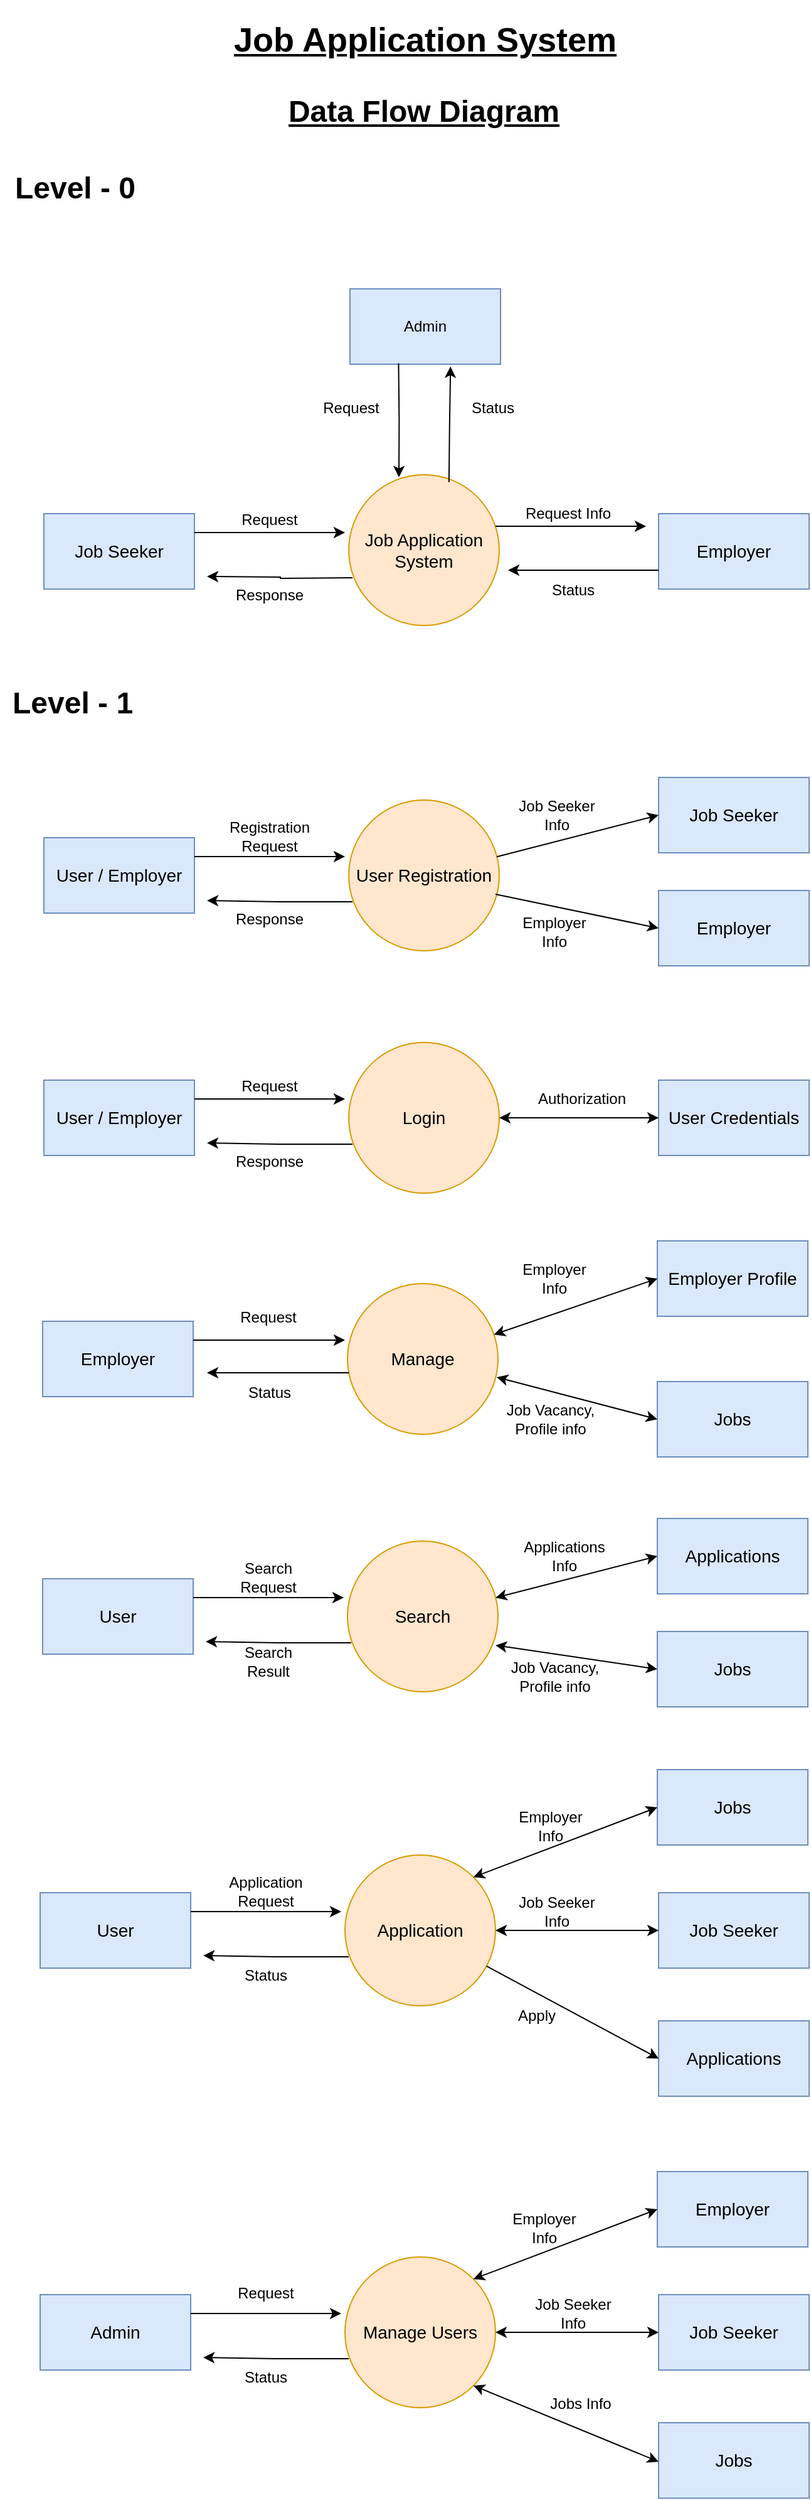 <mxfile version="22.1.11" type="github" pages="2">
  <diagram name="DFD" id="n0FZbdHuvzvqF5hNi4Mt">
    <mxGraphModel dx="1173" dy="613" grid="1" gridSize="10" guides="1" tooltips="1" connect="1" arrows="1" fold="1" page="1" pageScale="1" pageWidth="850" pageHeight="1100" math="0" shadow="0">
      <root>
        <mxCell id="0" />
        <mxCell id="1" parent="0" />
        <mxCell id="ZXx62WjoBj0hGwNEn4ZQ-1" value="&lt;h1&gt;&lt;font style=&quot;font-size: 27px;&quot;&gt;Job Application System&lt;/font&gt;&lt;/h1&gt;" style="text;html=1;strokeColor=none;fillColor=none;spacing=5;spacingTop=-20;whiteSpace=wrap;overflow=hidden;rounded=0;align=center;fontStyle=4" parent="1" vertex="1">
          <mxGeometry x="289" y="40" width="330" height="40" as="geometry" />
        </mxCell>
        <mxCell id="ZXx62WjoBj0hGwNEn4ZQ-2" value="&lt;h1&gt;Data Flow Diagram&lt;/h1&gt;" style="text;html=1;strokeColor=none;fillColor=none;spacing=5;spacingTop=-20;whiteSpace=wrap;overflow=hidden;rounded=0;align=center;fontStyle=4" parent="1" vertex="1">
          <mxGeometry x="328" y="99" width="250" height="40" as="geometry" />
        </mxCell>
        <mxCell id="ZXx62WjoBj0hGwNEn4ZQ-3" value="&lt;h1&gt;Level - 0&lt;/h1&gt;" style="text;html=1;strokeColor=none;fillColor=none;spacing=5;spacingTop=-20;whiteSpace=wrap;overflow=hidden;rounded=0;align=center;" parent="1" vertex="1">
          <mxGeometry x="115" y="160" width="120" height="40" as="geometry" />
        </mxCell>
        <mxCell id="ZXx62WjoBj0hGwNEn4ZQ-5" value="&lt;font style=&quot;font-size: 14px;&quot;&gt;Job Seeker&lt;/font&gt;" style="rounded=0;whiteSpace=wrap;html=1;fillColor=#dae8fc;strokeColor=#6c8ebf;" parent="1" vertex="1">
          <mxGeometry x="150" y="439" width="120" height="60" as="geometry" />
        </mxCell>
        <mxCell id="ZXx62WjoBj0hGwNEn4ZQ-6" value="&lt;font style=&quot;font-size: 14px;&quot;&gt;Job Application System&lt;/font&gt;" style="ellipse;whiteSpace=wrap;html=1;aspect=fixed;fillColor=#ffe6cc;strokeColor=#d79b00;" parent="1" vertex="1">
          <mxGeometry x="393" y="408" width="120" height="120" as="geometry" />
        </mxCell>
        <mxCell id="ZXx62WjoBj0hGwNEn4ZQ-7" value="&lt;font style=&quot;font-size: 14px;&quot;&gt;Employer&lt;/font&gt;" style="rounded=0;whiteSpace=wrap;html=1;fillColor=#dae8fc;strokeColor=#6c8ebf;" parent="1" vertex="1">
          <mxGeometry x="640" y="439" width="120" height="60" as="geometry" />
        </mxCell>
        <mxCell id="ZXx62WjoBj0hGwNEn4ZQ-13" value="" style="endArrow=classic;html=1;rounded=0;edgeStyle=orthogonalEdgeStyle;exitX=1;exitY=0.25;exitDx=0;exitDy=0;" parent="1" source="ZXx62WjoBj0hGwNEn4ZQ-5" edge="1">
          <mxGeometry width="50" height="50" relative="1" as="geometry">
            <mxPoint x="300" y="489" as="sourcePoint" />
            <mxPoint x="390" y="454" as="targetPoint" />
          </mxGeometry>
        </mxCell>
        <mxCell id="ZXx62WjoBj0hGwNEn4ZQ-14" value="" style="endArrow=classic;html=1;rounded=0;edgeStyle=orthogonalEdgeStyle;exitX=0.975;exitY=0.333;exitDx=0;exitDy=0;exitPerimeter=0;" parent="1" edge="1">
          <mxGeometry width="50" height="50" relative="1" as="geometry">
            <mxPoint x="510" y="448.96" as="sourcePoint" />
            <mxPoint x="630" y="449" as="targetPoint" />
          </mxGeometry>
        </mxCell>
        <mxCell id="ZXx62WjoBj0hGwNEn4ZQ-15" value="" style="endArrow=classic;html=1;rounded=0;edgeStyle=orthogonalEdgeStyle;exitX=0;exitY=0.75;exitDx=0;exitDy=0;" parent="1" source="ZXx62WjoBj0hGwNEn4ZQ-7" edge="1">
          <mxGeometry width="50" height="50" relative="1" as="geometry">
            <mxPoint x="550" y="519" as="sourcePoint" />
            <mxPoint x="520" y="484" as="targetPoint" />
          </mxGeometry>
        </mxCell>
        <mxCell id="ZXx62WjoBj0hGwNEn4ZQ-16" value="" style="endArrow=classic;html=1;rounded=0;edgeStyle=orthogonalEdgeStyle;exitX=0.025;exitY=0.675;exitDx=0;exitDy=0;exitPerimeter=0;" parent="1" edge="1">
          <mxGeometry width="50" height="50" relative="1" as="geometry">
            <mxPoint x="396" y="490" as="sourcePoint" />
            <mxPoint x="280" y="489" as="targetPoint" />
          </mxGeometry>
        </mxCell>
        <mxCell id="ZXx62WjoBj0hGwNEn4ZQ-17" value="Request" style="text;html=1;strokeColor=none;fillColor=none;align=center;verticalAlign=middle;whiteSpace=wrap;rounded=0;" parent="1" vertex="1">
          <mxGeometry x="300" y="429" width="60" height="30" as="geometry" />
        </mxCell>
        <mxCell id="ZXx62WjoBj0hGwNEn4ZQ-18" value="Request Info" style="text;html=1;strokeColor=none;fillColor=none;align=center;verticalAlign=middle;whiteSpace=wrap;rounded=0;" parent="1" vertex="1">
          <mxGeometry x="528" y="424" width="80" height="30" as="geometry" />
        </mxCell>
        <mxCell id="ZXx62WjoBj0hGwNEn4ZQ-19" value="Response" style="text;html=1;strokeColor=none;fillColor=none;align=center;verticalAlign=middle;whiteSpace=wrap;rounded=0;" parent="1" vertex="1">
          <mxGeometry x="300" y="489" width="60" height="30" as="geometry" />
        </mxCell>
        <mxCell id="ZXx62WjoBj0hGwNEn4ZQ-20" value="Status" style="text;html=1;strokeColor=none;fillColor=none;align=center;verticalAlign=middle;whiteSpace=wrap;rounded=0;" parent="1" vertex="1">
          <mxGeometry x="542" y="485" width="60" height="30" as="geometry" />
        </mxCell>
        <mxCell id="ZXx62WjoBj0hGwNEn4ZQ-21" value="&lt;h1&gt;Level - 1&lt;/h1&gt;" style="text;html=1;strokeColor=none;fillColor=none;spacing=5;spacingTop=-20;whiteSpace=wrap;overflow=hidden;rounded=0;" parent="1" vertex="1">
          <mxGeometry x="120" y="570" width="110" height="40" as="geometry" />
        </mxCell>
        <mxCell id="ZXx62WjoBj0hGwNEn4ZQ-22" value="&lt;span style=&quot;font-size: 14px;&quot;&gt;User / Employer&lt;/span&gt;" style="rounded=0;whiteSpace=wrap;html=1;fillColor=#dae8fc;strokeColor=#6c8ebf;" parent="1" vertex="1">
          <mxGeometry x="150" y="890" width="120" height="60" as="geometry" />
        </mxCell>
        <mxCell id="ZXx62WjoBj0hGwNEn4ZQ-23" value="&lt;font style=&quot;font-size: 14px;&quot;&gt;Login&lt;/font&gt;" style="ellipse;whiteSpace=wrap;html=1;aspect=fixed;fillColor=#ffe6cc;strokeColor=#d79b00;" parent="1" vertex="1">
          <mxGeometry x="393" y="860" width="120" height="120" as="geometry" />
        </mxCell>
        <mxCell id="ZXx62WjoBj0hGwNEn4ZQ-24" value="&lt;font style=&quot;font-size: 14px;&quot;&gt;User Credentials&lt;/font&gt;" style="rounded=0;whiteSpace=wrap;html=1;fillColor=#dae8fc;strokeColor=#6c8ebf;" parent="1" vertex="1">
          <mxGeometry x="640" y="890" width="120" height="60" as="geometry" />
        </mxCell>
        <mxCell id="ZXx62WjoBj0hGwNEn4ZQ-25" value="" style="endArrow=classic;html=1;rounded=0;edgeStyle=orthogonalEdgeStyle;exitX=1;exitY=0.25;exitDx=0;exitDy=0;" parent="1" source="ZXx62WjoBj0hGwNEn4ZQ-22" edge="1">
          <mxGeometry width="50" height="50" relative="1" as="geometry">
            <mxPoint x="300" y="940" as="sourcePoint" />
            <mxPoint x="390" y="905" as="targetPoint" />
          </mxGeometry>
        </mxCell>
        <mxCell id="ZXx62WjoBj0hGwNEn4ZQ-28" value="" style="endArrow=classic;html=1;rounded=0;edgeStyle=orthogonalEdgeStyle;exitX=0.025;exitY=0.675;exitDx=0;exitDy=0;exitPerimeter=0;" parent="1" source="ZXx62WjoBj0hGwNEn4ZQ-23" edge="1">
          <mxGeometry width="50" height="50" relative="1" as="geometry">
            <mxPoint x="280" y="990" as="sourcePoint" />
            <mxPoint x="280" y="940" as="targetPoint" />
          </mxGeometry>
        </mxCell>
        <mxCell id="ZXx62WjoBj0hGwNEn4ZQ-29" value="Request" style="text;html=1;strokeColor=none;fillColor=none;align=center;verticalAlign=middle;whiteSpace=wrap;rounded=0;" parent="1" vertex="1">
          <mxGeometry x="300" y="880" width="60" height="30" as="geometry" />
        </mxCell>
        <mxCell id="ZXx62WjoBj0hGwNEn4ZQ-30" value="Authorization" style="text;html=1;strokeColor=none;fillColor=none;align=center;verticalAlign=middle;whiteSpace=wrap;rounded=0;" parent="1" vertex="1">
          <mxGeometry x="539" y="890" width="80" height="30" as="geometry" />
        </mxCell>
        <mxCell id="ZXx62WjoBj0hGwNEn4ZQ-31" value="Response" style="text;html=1;strokeColor=none;fillColor=none;align=center;verticalAlign=middle;whiteSpace=wrap;rounded=0;" parent="1" vertex="1">
          <mxGeometry x="300" y="940" width="60" height="30" as="geometry" />
        </mxCell>
        <mxCell id="ZXx62WjoBj0hGwNEn4ZQ-33" value="" style="endArrow=classic;startArrow=classic;html=1;rounded=0;edgeStyle=orthogonalEdgeStyle;entryX=0;entryY=0.5;entryDx=0;entryDy=0;exitX=1;exitY=0.5;exitDx=0;exitDy=0;" parent="1" source="ZXx62WjoBj0hGwNEn4ZQ-23" target="ZXx62WjoBj0hGwNEn4ZQ-24" edge="1">
          <mxGeometry width="50" height="50" relative="1" as="geometry">
            <mxPoint x="550" y="970" as="sourcePoint" />
            <mxPoint x="600" y="920" as="targetPoint" />
          </mxGeometry>
        </mxCell>
        <mxCell id="ZXx62WjoBj0hGwNEn4ZQ-34" value="&lt;span style=&quot;font-size: 14px;&quot;&gt;User / Employer&lt;/span&gt;" style="rounded=0;whiteSpace=wrap;html=1;fillColor=#dae8fc;strokeColor=#6c8ebf;" parent="1" vertex="1">
          <mxGeometry x="150" y="697" width="120" height="60" as="geometry" />
        </mxCell>
        <mxCell id="ZXx62WjoBj0hGwNEn4ZQ-35" value="&lt;span style=&quot;font-size: 14px;&quot;&gt;User Registration&lt;/span&gt;" style="ellipse;whiteSpace=wrap;html=1;aspect=fixed;fillColor=#ffe6cc;strokeColor=#d79b00;" parent="1" vertex="1">
          <mxGeometry x="393" y="667" width="120" height="120" as="geometry" />
        </mxCell>
        <mxCell id="ZXx62WjoBj0hGwNEn4ZQ-36" value="&lt;font style=&quot;font-size: 14px;&quot;&gt;Job Seeker&lt;/font&gt;" style="rounded=0;whiteSpace=wrap;html=1;fillColor=#dae8fc;strokeColor=#6c8ebf;" parent="1" vertex="1">
          <mxGeometry x="640" y="649" width="120" height="60" as="geometry" />
        </mxCell>
        <mxCell id="ZXx62WjoBj0hGwNEn4ZQ-37" value="" style="endArrow=classic;html=1;rounded=0;edgeStyle=orthogonalEdgeStyle;exitX=1;exitY=0.25;exitDx=0;exitDy=0;" parent="1" source="ZXx62WjoBj0hGwNEn4ZQ-34" edge="1">
          <mxGeometry width="50" height="50" relative="1" as="geometry">
            <mxPoint x="300" y="747" as="sourcePoint" />
            <mxPoint x="390" y="712" as="targetPoint" />
          </mxGeometry>
        </mxCell>
        <mxCell id="ZXx62WjoBj0hGwNEn4ZQ-38" value="" style="endArrow=classic;html=1;rounded=0;edgeStyle=orthogonalEdgeStyle;exitX=0.025;exitY=0.675;exitDx=0;exitDy=0;exitPerimeter=0;" parent="1" source="ZXx62WjoBj0hGwNEn4ZQ-35" edge="1">
          <mxGeometry width="50" height="50" relative="1" as="geometry">
            <mxPoint x="280" y="797" as="sourcePoint" />
            <mxPoint x="280" y="747" as="targetPoint" />
          </mxGeometry>
        </mxCell>
        <mxCell id="ZXx62WjoBj0hGwNEn4ZQ-39" value="Registration Request" style="text;html=1;strokeColor=none;fillColor=none;align=center;verticalAlign=middle;whiteSpace=wrap;rounded=0;" parent="1" vertex="1">
          <mxGeometry x="300" y="681" width="60" height="30" as="geometry" />
        </mxCell>
        <mxCell id="ZXx62WjoBj0hGwNEn4ZQ-41" value="Response" style="text;html=1;strokeColor=none;fillColor=none;align=center;verticalAlign=middle;whiteSpace=wrap;rounded=0;" parent="1" vertex="1">
          <mxGeometry x="300" y="747" width="60" height="30" as="geometry" />
        </mxCell>
        <mxCell id="ZXx62WjoBj0hGwNEn4ZQ-44" value="&lt;font style=&quot;font-size: 14px;&quot;&gt;Employer&lt;/font&gt;" style="rounded=0;whiteSpace=wrap;html=1;fillColor=#dae8fc;strokeColor=#6c8ebf;" parent="1" vertex="1">
          <mxGeometry x="640" y="739" width="120" height="60" as="geometry" />
        </mxCell>
        <mxCell id="ZXx62WjoBj0hGwNEn4ZQ-48" value="Job Seeker Info" style="text;html=1;strokeColor=none;fillColor=none;align=center;verticalAlign=middle;whiteSpace=wrap;rounded=0;" parent="1" vertex="1">
          <mxGeometry x="523" y="664" width="72" height="30" as="geometry" />
        </mxCell>
        <mxCell id="ZXx62WjoBj0hGwNEn4ZQ-49" value="Employer Info" style="text;html=1;strokeColor=none;fillColor=none;align=center;verticalAlign=middle;whiteSpace=wrap;rounded=0;" parent="1" vertex="1">
          <mxGeometry x="527" y="757" width="60" height="30" as="geometry" />
        </mxCell>
        <mxCell id="rvOceuUh3xd4G9wwaCa7-1" value="&lt;span style=&quot;font-size: 14px;&quot;&gt;User&lt;/span&gt;" style="rounded=0;whiteSpace=wrap;html=1;fillColor=#dae8fc;strokeColor=#6c8ebf;" parent="1" vertex="1">
          <mxGeometry x="149" y="1287" width="120" height="60" as="geometry" />
        </mxCell>
        <mxCell id="rvOceuUh3xd4G9wwaCa7-2" value="&lt;span style=&quot;font-size: 14px;&quot;&gt;Search&lt;/span&gt;" style="ellipse;whiteSpace=wrap;html=1;aspect=fixed;fillColor=#ffe6cc;strokeColor=#d79b00;" parent="1" vertex="1">
          <mxGeometry x="392" y="1257" width="120" height="120" as="geometry" />
        </mxCell>
        <mxCell id="rvOceuUh3xd4G9wwaCa7-3" value="&lt;font style=&quot;font-size: 14px;&quot;&gt;Applications&lt;/font&gt;" style="rounded=0;whiteSpace=wrap;html=1;fillColor=#dae8fc;strokeColor=#6c8ebf;" parent="1" vertex="1">
          <mxGeometry x="639" y="1239" width="120" height="60" as="geometry" />
        </mxCell>
        <mxCell id="rvOceuUh3xd4G9wwaCa7-4" value="" style="endArrow=classic;html=1;rounded=0;edgeStyle=orthogonalEdgeStyle;exitX=1;exitY=0.25;exitDx=0;exitDy=0;" parent="1" source="rvOceuUh3xd4G9wwaCa7-1" edge="1">
          <mxGeometry width="50" height="50" relative="1" as="geometry">
            <mxPoint x="299" y="1337" as="sourcePoint" />
            <mxPoint x="389" y="1302" as="targetPoint" />
          </mxGeometry>
        </mxCell>
        <mxCell id="rvOceuUh3xd4G9wwaCa7-5" value="" style="endArrow=classic;html=1;rounded=0;edgeStyle=orthogonalEdgeStyle;exitX=0.025;exitY=0.675;exitDx=0;exitDy=0;exitPerimeter=0;" parent="1" source="rvOceuUh3xd4G9wwaCa7-2" edge="1">
          <mxGeometry width="50" height="50" relative="1" as="geometry">
            <mxPoint x="279" y="1387" as="sourcePoint" />
            <mxPoint x="279" y="1337" as="targetPoint" />
          </mxGeometry>
        </mxCell>
        <mxCell id="rvOceuUh3xd4G9wwaCa7-6" value="Search&lt;br&gt;Request" style="text;html=1;strokeColor=none;fillColor=none;align=center;verticalAlign=middle;whiteSpace=wrap;rounded=0;" parent="1" vertex="1">
          <mxGeometry x="299" y="1271" width="60" height="30" as="geometry" />
        </mxCell>
        <mxCell id="rvOceuUh3xd4G9wwaCa7-7" value="Search Result" style="text;html=1;strokeColor=none;fillColor=none;align=center;verticalAlign=middle;whiteSpace=wrap;rounded=0;" parent="1" vertex="1">
          <mxGeometry x="299" y="1338" width="60" height="30" as="geometry" />
        </mxCell>
        <mxCell id="rvOceuUh3xd4G9wwaCa7-8" value="&lt;font style=&quot;font-size: 14px;&quot;&gt;Jobs&lt;/font&gt;" style="rounded=0;whiteSpace=wrap;html=1;fillColor=#dae8fc;strokeColor=#6c8ebf;" parent="1" vertex="1">
          <mxGeometry x="639" y="1329" width="120" height="60" as="geometry" />
        </mxCell>
        <mxCell id="rvOceuUh3xd4G9wwaCa7-10" value="Applications Info" style="text;html=1;strokeColor=none;fillColor=none;align=center;verticalAlign=middle;whiteSpace=wrap;rounded=0;" parent="1" vertex="1">
          <mxGeometry x="529" y="1254" width="72" height="30" as="geometry" />
        </mxCell>
        <mxCell id="rvOceuUh3xd4G9wwaCa7-11" value="Job Vacancy, Profile info" style="text;html=1;strokeColor=none;fillColor=none;align=center;verticalAlign=middle;whiteSpace=wrap;rounded=0;" parent="1" vertex="1">
          <mxGeometry x="517" y="1350" width="81" height="30" as="geometry" />
        </mxCell>
        <mxCell id="rvOceuUh3xd4G9wwaCa7-16" value="&lt;span style=&quot;font-size: 14px;&quot;&gt;User&lt;/span&gt;" style="rounded=0;whiteSpace=wrap;html=1;fillColor=#dae8fc;strokeColor=#6c8ebf;" parent="1" vertex="1">
          <mxGeometry x="147" y="1537" width="120" height="60" as="geometry" />
        </mxCell>
        <mxCell id="rvOceuUh3xd4G9wwaCa7-17" value="&lt;span style=&quot;font-size: 14px;&quot;&gt;Application&lt;/span&gt;" style="ellipse;whiteSpace=wrap;html=1;aspect=fixed;fillColor=#ffe6cc;strokeColor=#d79b00;" parent="1" vertex="1">
          <mxGeometry x="390" y="1507" width="120" height="120" as="geometry" />
        </mxCell>
        <mxCell id="rvOceuUh3xd4G9wwaCa7-18" value="&lt;font style=&quot;font-size: 14px;&quot;&gt;Jobs&lt;/font&gt;" style="rounded=0;whiteSpace=wrap;html=1;fillColor=#dae8fc;strokeColor=#6c8ebf;" parent="1" vertex="1">
          <mxGeometry x="639" y="1439" width="120" height="60" as="geometry" />
        </mxCell>
        <mxCell id="rvOceuUh3xd4G9wwaCa7-19" value="" style="endArrow=classic;html=1;rounded=0;edgeStyle=orthogonalEdgeStyle;exitX=1;exitY=0.25;exitDx=0;exitDy=0;" parent="1" source="rvOceuUh3xd4G9wwaCa7-16" edge="1">
          <mxGeometry width="50" height="50" relative="1" as="geometry">
            <mxPoint x="297" y="1587" as="sourcePoint" />
            <mxPoint x="387" y="1552" as="targetPoint" />
          </mxGeometry>
        </mxCell>
        <mxCell id="rvOceuUh3xd4G9wwaCa7-20" value="" style="endArrow=classic;html=1;rounded=0;edgeStyle=orthogonalEdgeStyle;exitX=0.025;exitY=0.675;exitDx=0;exitDy=0;exitPerimeter=0;" parent="1" source="rvOceuUh3xd4G9wwaCa7-17" edge="1">
          <mxGeometry width="50" height="50" relative="1" as="geometry">
            <mxPoint x="277" y="1637" as="sourcePoint" />
            <mxPoint x="277" y="1587" as="targetPoint" />
          </mxGeometry>
        </mxCell>
        <mxCell id="rvOceuUh3xd4G9wwaCa7-21" value="Application Request" style="text;html=1;strokeColor=none;fillColor=none;align=center;verticalAlign=middle;whiteSpace=wrap;rounded=0;" parent="1" vertex="1">
          <mxGeometry x="297" y="1521" width="60" height="30" as="geometry" />
        </mxCell>
        <mxCell id="rvOceuUh3xd4G9wwaCa7-22" value="Status" style="text;html=1;strokeColor=none;fillColor=none;align=center;verticalAlign=middle;whiteSpace=wrap;rounded=0;" parent="1" vertex="1">
          <mxGeometry x="297" y="1588" width="60" height="30" as="geometry" />
        </mxCell>
        <mxCell id="rvOceuUh3xd4G9wwaCa7-23" value="&lt;font style=&quot;font-size: 14px;&quot;&gt;Job Seeker&lt;/font&gt;" style="rounded=0;whiteSpace=wrap;html=1;fillColor=#dae8fc;strokeColor=#6c8ebf;" parent="1" vertex="1">
          <mxGeometry x="640" y="1537" width="120" height="60" as="geometry" />
        </mxCell>
        <mxCell id="rvOceuUh3xd4G9wwaCa7-24" value="Employer Info" style="text;html=1;strokeColor=none;fillColor=none;align=center;verticalAlign=middle;whiteSpace=wrap;rounded=0;" parent="1" vertex="1">
          <mxGeometry x="518" y="1469" width="72" height="30" as="geometry" />
        </mxCell>
        <mxCell id="rvOceuUh3xd4G9wwaCa7-25" value="Job Seeker Info" style="text;html=1;strokeColor=none;fillColor=none;align=center;verticalAlign=middle;whiteSpace=wrap;rounded=0;" parent="1" vertex="1">
          <mxGeometry x="525" y="1537" width="68" height="30" as="geometry" />
        </mxCell>
        <mxCell id="rvOceuUh3xd4G9wwaCa7-27" value="" style="endArrow=classic;startArrow=classic;html=1;rounded=0;edgeStyle=orthogonalEdgeStyle;entryX=0;entryY=0.5;entryDx=0;entryDy=0;exitX=1;exitY=0.5;exitDx=0;exitDy=0;" parent="1" source="rvOceuUh3xd4G9wwaCa7-17" target="rvOceuUh3xd4G9wwaCa7-23" edge="1">
          <mxGeometry width="50" height="50" relative="1" as="geometry">
            <mxPoint x="528" y="1579" as="sourcePoint" />
            <mxPoint x="588" y="1559" as="targetPoint" />
          </mxGeometry>
        </mxCell>
        <mxCell id="rvOceuUh3xd4G9wwaCa7-28" value="&lt;font style=&quot;font-size: 14px;&quot;&gt;Applications&lt;/font&gt;" style="rounded=0;whiteSpace=wrap;html=1;fillColor=#dae8fc;strokeColor=#6c8ebf;" parent="1" vertex="1">
          <mxGeometry x="640" y="1639" width="120" height="60" as="geometry" />
        </mxCell>
        <mxCell id="rvOceuUh3xd4G9wwaCa7-30" value="&lt;font style=&quot;font-size: 12px;&quot;&gt;Apply&lt;/font&gt;" style="text;html=1;strokeColor=none;fillColor=none;align=center;verticalAlign=middle;whiteSpace=wrap;rounded=0;" parent="1" vertex="1">
          <mxGeometry x="513" y="1620" width="60" height="30" as="geometry" />
        </mxCell>
        <mxCell id="rvOceuUh3xd4G9wwaCa7-31" value="&lt;span style=&quot;font-size: 14px;&quot;&gt;Admin&lt;/span&gt;" style="rounded=0;whiteSpace=wrap;html=1;fillColor=#dae8fc;strokeColor=#6c8ebf;" parent="1" vertex="1">
          <mxGeometry x="147" y="1857" width="120" height="60" as="geometry" />
        </mxCell>
        <mxCell id="rvOceuUh3xd4G9wwaCa7-32" value="&lt;span style=&quot;font-size: 14px;&quot;&gt;Manage Users&lt;/span&gt;" style="ellipse;whiteSpace=wrap;html=1;aspect=fixed;fillColor=#ffe6cc;strokeColor=#d79b00;" parent="1" vertex="1">
          <mxGeometry x="390" y="1827" width="120" height="120" as="geometry" />
        </mxCell>
        <mxCell id="rvOceuUh3xd4G9wwaCa7-33" value="&lt;font style=&quot;font-size: 14px;&quot;&gt;Employer&lt;/font&gt;" style="rounded=0;whiteSpace=wrap;html=1;fillColor=#dae8fc;strokeColor=#6c8ebf;" parent="1" vertex="1">
          <mxGeometry x="639" y="1759" width="120" height="60" as="geometry" />
        </mxCell>
        <mxCell id="rvOceuUh3xd4G9wwaCa7-34" value="" style="endArrow=classic;html=1;rounded=0;edgeStyle=orthogonalEdgeStyle;exitX=1;exitY=0.25;exitDx=0;exitDy=0;" parent="1" source="rvOceuUh3xd4G9wwaCa7-31" edge="1">
          <mxGeometry width="50" height="50" relative="1" as="geometry">
            <mxPoint x="297" y="1907" as="sourcePoint" />
            <mxPoint x="387" y="1872" as="targetPoint" />
          </mxGeometry>
        </mxCell>
        <mxCell id="rvOceuUh3xd4G9wwaCa7-35" value="" style="endArrow=classic;html=1;rounded=0;edgeStyle=orthogonalEdgeStyle;exitX=0.025;exitY=0.675;exitDx=0;exitDy=0;exitPerimeter=0;" parent="1" source="rvOceuUh3xd4G9wwaCa7-32" edge="1">
          <mxGeometry width="50" height="50" relative="1" as="geometry">
            <mxPoint x="277" y="1957" as="sourcePoint" />
            <mxPoint x="277" y="1907" as="targetPoint" />
          </mxGeometry>
        </mxCell>
        <mxCell id="rvOceuUh3xd4G9wwaCa7-36" value="Request" style="text;html=1;strokeColor=none;fillColor=none;align=center;verticalAlign=middle;whiteSpace=wrap;rounded=0;" parent="1" vertex="1">
          <mxGeometry x="297" y="1841" width="60" height="30" as="geometry" />
        </mxCell>
        <mxCell id="rvOceuUh3xd4G9wwaCa7-37" value="Status" style="text;html=1;strokeColor=none;fillColor=none;align=center;verticalAlign=middle;whiteSpace=wrap;rounded=0;" parent="1" vertex="1">
          <mxGeometry x="297" y="1908" width="60" height="30" as="geometry" />
        </mxCell>
        <mxCell id="rvOceuUh3xd4G9wwaCa7-38" value="&lt;font style=&quot;font-size: 14px;&quot;&gt;Job Seeker&lt;/font&gt;" style="rounded=0;whiteSpace=wrap;html=1;fillColor=#dae8fc;strokeColor=#6c8ebf;" parent="1" vertex="1">
          <mxGeometry x="640" y="1857" width="120" height="60" as="geometry" />
        </mxCell>
        <mxCell id="rvOceuUh3xd4G9wwaCa7-39" value="Employer Info" style="text;html=1;strokeColor=none;fillColor=none;align=center;verticalAlign=middle;whiteSpace=wrap;rounded=0;" parent="1" vertex="1">
          <mxGeometry x="513" y="1789" width="72" height="30" as="geometry" />
        </mxCell>
        <mxCell id="rvOceuUh3xd4G9wwaCa7-40" value="Job Seeker Info" style="text;html=1;strokeColor=none;fillColor=none;align=center;verticalAlign=middle;whiteSpace=wrap;rounded=0;" parent="1" vertex="1">
          <mxGeometry x="538" y="1857" width="68" height="30" as="geometry" />
        </mxCell>
        <mxCell id="rvOceuUh3xd4G9wwaCa7-42" value="" style="endArrow=classic;startArrow=classic;html=1;rounded=0;edgeStyle=orthogonalEdgeStyle;entryX=0;entryY=0.5;entryDx=0;entryDy=0;exitX=1;exitY=0.5;exitDx=0;exitDy=0;" parent="1" source="rvOceuUh3xd4G9wwaCa7-32" target="rvOceuUh3xd4G9wwaCa7-38" edge="1">
          <mxGeometry width="50" height="50" relative="1" as="geometry">
            <mxPoint x="528" y="1899" as="sourcePoint" />
            <mxPoint x="588" y="1879" as="targetPoint" />
          </mxGeometry>
        </mxCell>
        <mxCell id="rvOceuUh3xd4G9wwaCa7-43" value="&lt;font style=&quot;font-size: 14px;&quot;&gt;Jobs&lt;/font&gt;" style="rounded=0;whiteSpace=wrap;html=1;fillColor=#dae8fc;strokeColor=#6c8ebf;" parent="1" vertex="1">
          <mxGeometry x="640" y="1959" width="120" height="60" as="geometry" />
        </mxCell>
        <mxCell id="rvOceuUh3xd4G9wwaCa7-45" value="Jobs Info" style="text;html=1;strokeColor=none;fillColor=none;align=center;verticalAlign=middle;whiteSpace=wrap;rounded=0;" parent="1" vertex="1">
          <mxGeometry x="548" y="1929" width="60" height="30" as="geometry" />
        </mxCell>
        <mxCell id="rvOceuUh3xd4G9wwaCa7-49" value="Request" style="text;html=1;strokeColor=none;fillColor=none;align=center;verticalAlign=middle;whiteSpace=wrap;rounded=0;" parent="1" vertex="1">
          <mxGeometry x="365" y="340" width="60" height="30" as="geometry" />
        </mxCell>
        <mxCell id="rvOceuUh3xd4G9wwaCa7-50" value="Status" style="text;html=1;strokeColor=none;fillColor=none;align=center;verticalAlign=middle;whiteSpace=wrap;rounded=0;" parent="1" vertex="1">
          <mxGeometry x="478" y="340" width="60" height="30" as="geometry" />
        </mxCell>
        <mxCell id="rvOceuUh3xd4G9wwaCa7-51" value="Admin" style="rounded=0;whiteSpace=wrap;html=1;fillColor=#dae8fc;strokeColor=#6c8ebf;" parent="1" vertex="1">
          <mxGeometry x="394" y="260" width="120" height="60" as="geometry" />
        </mxCell>
        <mxCell id="rvOceuUh3xd4G9wwaCa7-52" value="" style="endArrow=classic;html=1;rounded=0;edgeStyle=orthogonalEdgeStyle;exitX=0.356;exitY=0.987;exitDx=0;exitDy=0;exitPerimeter=0;" parent="1" edge="1">
          <mxGeometry width="50" height="50" relative="1" as="geometry">
            <mxPoint x="432.72" y="319.22" as="sourcePoint" />
            <mxPoint x="433" y="410" as="targetPoint" />
          </mxGeometry>
        </mxCell>
        <mxCell id="rvOceuUh3xd4G9wwaCa7-54" value="" style="endArrow=classic;html=1;rounded=0;edgeStyle=orthogonalEdgeStyle;entryX=0.668;entryY=1.03;entryDx=0;entryDy=0;entryPerimeter=0;exitX=0.691;exitY=-0.009;exitDx=0;exitDy=0;exitPerimeter=0;" parent="1" target="rvOceuUh3xd4G9wwaCa7-51" edge="1">
          <mxGeometry width="50" height="50" relative="1" as="geometry">
            <mxPoint x="472.92" y="413.92" as="sourcePoint" />
            <mxPoint x="472" y="327.8" as="targetPoint" />
          </mxGeometry>
        </mxCell>
        <mxCell id="3oJ-Er16zWGDzY93MScV-1" value="&lt;span style=&quot;font-size: 14px;&quot;&gt;Employer&lt;/span&gt;" style="rounded=0;whiteSpace=wrap;html=1;fillColor=#dae8fc;strokeColor=#6c8ebf;" vertex="1" parent="1">
          <mxGeometry x="149" y="1082" width="120" height="60" as="geometry" />
        </mxCell>
        <mxCell id="3oJ-Er16zWGDzY93MScV-2" value="&lt;span style=&quot;font-size: 14px;&quot;&gt;Manage&lt;/span&gt;" style="ellipse;whiteSpace=wrap;html=1;aspect=fixed;fillColor=#ffe6cc;strokeColor=#d79b00;" vertex="1" parent="1">
          <mxGeometry x="392" y="1052" width="120" height="120" as="geometry" />
        </mxCell>
        <mxCell id="3oJ-Er16zWGDzY93MScV-3" value="&lt;font style=&quot;font-size: 14px;&quot;&gt;Employer Profile&lt;/font&gt;" style="rounded=0;whiteSpace=wrap;html=1;fillColor=#dae8fc;strokeColor=#6c8ebf;" vertex="1" parent="1">
          <mxGeometry x="639" y="1018" width="120" height="60" as="geometry" />
        </mxCell>
        <mxCell id="3oJ-Er16zWGDzY93MScV-6" value="Request" style="text;html=1;strokeColor=none;fillColor=none;align=center;verticalAlign=middle;whiteSpace=wrap;rounded=0;" vertex="1" parent="1">
          <mxGeometry x="299" y="1064" width="60" height="30" as="geometry" />
        </mxCell>
        <mxCell id="3oJ-Er16zWGDzY93MScV-7" value="Status" style="text;html=1;strokeColor=none;fillColor=none;align=center;verticalAlign=middle;whiteSpace=wrap;rounded=0;" vertex="1" parent="1">
          <mxGeometry x="300" y="1124" width="60" height="30" as="geometry" />
        </mxCell>
        <mxCell id="3oJ-Er16zWGDzY93MScV-8" value="&lt;font style=&quot;font-size: 14px;&quot;&gt;Jobs&lt;/font&gt;" style="rounded=0;whiteSpace=wrap;html=1;fillColor=#dae8fc;strokeColor=#6c8ebf;" vertex="1" parent="1">
          <mxGeometry x="639" y="1130" width="120" height="60" as="geometry" />
        </mxCell>
        <mxCell id="3oJ-Er16zWGDzY93MScV-9" value="Employer Info" style="text;html=1;strokeColor=none;fillColor=none;align=center;verticalAlign=middle;whiteSpace=wrap;rounded=0;" vertex="1" parent="1">
          <mxGeometry x="521" y="1033" width="72" height="30" as="geometry" />
        </mxCell>
        <mxCell id="3oJ-Er16zWGDzY93MScV-10" value="Job Vacancy, Profile info" style="text;html=1;strokeColor=none;fillColor=none;align=center;verticalAlign=middle;whiteSpace=wrap;rounded=0;" vertex="1" parent="1">
          <mxGeometry x="510" y="1145" width="88" height="30" as="geometry" />
        </mxCell>
        <mxCell id="3oJ-Er16zWGDzY93MScV-16" value="" style="endArrow=classic;startArrow=classic;html=1;rounded=0;entryX=0;entryY=0.5;entryDx=0;entryDy=0;exitX=0.991;exitY=0.621;exitDx=0;exitDy=0;exitPerimeter=0;" edge="1" parent="1" source="3oJ-Er16zWGDzY93MScV-2" target="3oJ-Er16zWGDzY93MScV-8">
          <mxGeometry width="50" height="50" relative="1" as="geometry">
            <mxPoint x="520" y="1190" as="sourcePoint" />
            <mxPoint x="570" y="1140" as="targetPoint" />
            <Array as="points" />
          </mxGeometry>
        </mxCell>
        <mxCell id="3oJ-Er16zWGDzY93MScV-18" value="" style="endArrow=classic;startArrow=classic;html=1;rounded=0;entryX=0;entryY=0.5;entryDx=0;entryDy=0;" edge="1" parent="1" source="3oJ-Er16zWGDzY93MScV-2" target="3oJ-Er16zWGDzY93MScV-3">
          <mxGeometry width="50" height="50" relative="1" as="geometry">
            <mxPoint x="530" y="1060" as="sourcePoint" />
            <mxPoint x="580" y="1010" as="targetPoint" />
            <Array as="points" />
          </mxGeometry>
        </mxCell>
        <mxCell id="3oJ-Er16zWGDzY93MScV-19" value="" style="endArrow=classic;html=1;rounded=0;exitX=1;exitY=0.25;exitDx=0;exitDy=0;" edge="1" parent="1" source="3oJ-Er16zWGDzY93MScV-1">
          <mxGeometry width="50" height="50" relative="1" as="geometry">
            <mxPoint x="300" y="1124" as="sourcePoint" />
            <mxPoint x="390" y="1097" as="targetPoint" />
          </mxGeometry>
        </mxCell>
        <mxCell id="3oJ-Er16zWGDzY93MScV-20" value="" style="endArrow=classic;html=1;rounded=0;exitX=0.01;exitY=0.592;exitDx=0;exitDy=0;exitPerimeter=0;" edge="1" parent="1" source="3oJ-Er16zWGDzY93MScV-2">
          <mxGeometry width="50" height="50" relative="1" as="geometry">
            <mxPoint x="250" y="1204" as="sourcePoint" />
            <mxPoint x="280" y="1123" as="targetPoint" />
          </mxGeometry>
        </mxCell>
        <mxCell id="3oJ-Er16zWGDzY93MScV-21" value="" style="endArrow=classic;startArrow=classic;html=1;rounded=0;exitX=1;exitY=1;exitDx=0;exitDy=0;" edge="1" parent="1" source="rvOceuUh3xd4G9wwaCa7-32">
          <mxGeometry width="50" height="50" relative="1" as="geometry">
            <mxPoint x="498.216" y="1929.426" as="sourcePoint" />
            <mxPoint x="640" y="1990" as="targetPoint" />
          </mxGeometry>
        </mxCell>
        <mxCell id="3oJ-Er16zWGDzY93MScV-22" value="" style="endArrow=classic;startArrow=classic;html=1;rounded=0;exitX=1;exitY=0;exitDx=0;exitDy=0;entryX=0;entryY=0.5;entryDx=0;entryDy=0;" edge="1" parent="1" source="rvOceuUh3xd4G9wwaCa7-32" target="rvOceuUh3xd4G9wwaCa7-33">
          <mxGeometry width="50" height="50" relative="1" as="geometry">
            <mxPoint x="550" y="1840" as="sourcePoint" />
            <mxPoint x="600" y="1790" as="targetPoint" />
          </mxGeometry>
        </mxCell>
        <mxCell id="3oJ-Er16zWGDzY93MScV-25" value="" style="endArrow=classic;html=1;rounded=0;entryX=0;entryY=0.5;entryDx=0;entryDy=0;" edge="1" parent="1" source="ZXx62WjoBj0hGwNEn4ZQ-35" target="ZXx62WjoBj0hGwNEn4ZQ-36">
          <mxGeometry width="50" height="50" relative="1" as="geometry">
            <mxPoint x="550" y="722" as="sourcePoint" />
            <mxPoint x="600" y="672" as="targetPoint" />
          </mxGeometry>
        </mxCell>
        <mxCell id="3oJ-Er16zWGDzY93MScV-26" value="" style="endArrow=classic;html=1;rounded=0;entryX=0;entryY=0.5;entryDx=0;entryDy=0;exitX=0.975;exitY=0.625;exitDx=0;exitDy=0;exitPerimeter=0;" edge="1" parent="1" source="ZXx62WjoBj0hGwNEn4ZQ-35" target="ZXx62WjoBj0hGwNEn4ZQ-44">
          <mxGeometry width="50" height="50" relative="1" as="geometry">
            <mxPoint x="550" y="762" as="sourcePoint" />
            <mxPoint x="600" y="712" as="targetPoint" />
          </mxGeometry>
        </mxCell>
        <mxCell id="3oJ-Er16zWGDzY93MScV-27" value="" style="endArrow=classic;startArrow=classic;html=1;rounded=0;entryX=0;entryY=0.5;entryDx=0;entryDy=0;" edge="1" parent="1" source="rvOceuUh3xd4G9wwaCa7-2" target="rvOceuUh3xd4G9wwaCa7-3">
          <mxGeometry width="50" height="50" relative="1" as="geometry">
            <mxPoint x="560" y="1300" as="sourcePoint" />
            <mxPoint x="610" y="1250" as="targetPoint" />
          </mxGeometry>
        </mxCell>
        <mxCell id="3oJ-Er16zWGDzY93MScV-28" value="" style="endArrow=classic;startArrow=classic;html=1;rounded=0;entryX=0;entryY=0.5;entryDx=0;entryDy=0;" edge="1" parent="1" target="rvOceuUh3xd4G9wwaCa7-8">
          <mxGeometry width="50" height="50" relative="1" as="geometry">
            <mxPoint x="510" y="1340" as="sourcePoint" />
            <mxPoint x="590" y="1300" as="targetPoint" />
          </mxGeometry>
        </mxCell>
        <mxCell id="3oJ-Er16zWGDzY93MScV-29" value="" style="endArrow=classic;startArrow=classic;html=1;rounded=0;entryX=0;entryY=0.5;entryDx=0;entryDy=0;exitX=1;exitY=0;exitDx=0;exitDy=0;" edge="1" parent="1" source="rvOceuUh3xd4G9wwaCa7-17" target="rvOceuUh3xd4G9wwaCa7-18">
          <mxGeometry width="50" height="50" relative="1" as="geometry">
            <mxPoint x="540" y="1520" as="sourcePoint" />
            <mxPoint x="590" y="1470" as="targetPoint" />
          </mxGeometry>
        </mxCell>
        <mxCell id="3oJ-Er16zWGDzY93MScV-30" value="" style="endArrow=classic;html=1;rounded=0;entryX=0;entryY=0.5;entryDx=0;entryDy=0;" edge="1" parent="1" source="rvOceuUh3xd4G9wwaCa7-17" target="rvOceuUh3xd4G9wwaCa7-28">
          <mxGeometry width="50" height="50" relative="1" as="geometry">
            <mxPoint x="420" y="1710" as="sourcePoint" />
            <mxPoint x="470" y="1660" as="targetPoint" />
          </mxGeometry>
        </mxCell>
      </root>
    </mxGraphModel>
  </diagram>
  <diagram id="ouwz0wmWdoGfxDvdlCNv" name="ERD">
    <mxGraphModel dx="880" dy="460" grid="1" gridSize="10" guides="1" tooltips="1" connect="1" arrows="1" fold="1" page="1" pageScale="1" pageWidth="850" pageHeight="1100" math="0" shadow="0">
      <root>
        <mxCell id="0" />
        <mxCell id="1" parent="0" />
        <mxCell id="-TL9NEGEg42N0MaOFhkl-1" value="&lt;h1&gt;&lt;font style=&quot;font-size: 27px;&quot;&gt;Job Application System&lt;/font&gt;&lt;/h1&gt;" style="text;html=1;strokeColor=none;fillColor=none;spacing=5;spacingTop=-20;whiteSpace=wrap;overflow=hidden;rounded=0;align=center;fontStyle=4" parent="1" vertex="1">
          <mxGeometry x="289" y="40" width="330" height="40" as="geometry" />
        </mxCell>
        <mxCell id="-TL9NEGEg42N0MaOFhkl-2" value="&lt;h1&gt;ER Diagram&lt;/h1&gt;" style="text;html=1;strokeColor=none;fillColor=none;spacing=5;spacingTop=-20;whiteSpace=wrap;overflow=hidden;rounded=0;align=center;fontStyle=4" parent="1" vertex="1">
          <mxGeometry x="328" y="99" width="250" height="40" as="geometry" />
        </mxCell>
      </root>
    </mxGraphModel>
  </diagram>
</mxfile>
